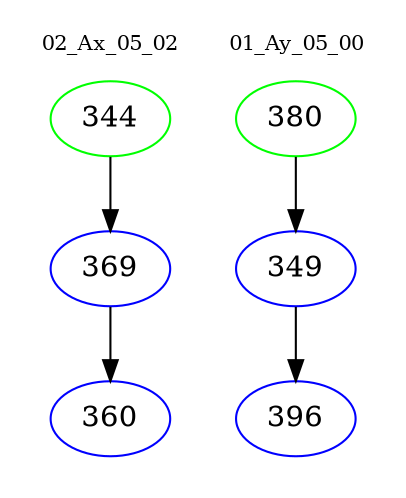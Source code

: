 digraph{
subgraph cluster_0 {
color = white
label = "02_Ax_05_02";
fontsize=10;
T0_344 [label="344", color="green"]
T0_344 -> T0_369 [color="black"]
T0_369 [label="369", color="blue"]
T0_369 -> T0_360 [color="black"]
T0_360 [label="360", color="blue"]
}
subgraph cluster_1 {
color = white
label = "01_Ay_05_00";
fontsize=10;
T1_380 [label="380", color="green"]
T1_380 -> T1_349 [color="black"]
T1_349 [label="349", color="blue"]
T1_349 -> T1_396 [color="black"]
T1_396 [label="396", color="blue"]
}
}
